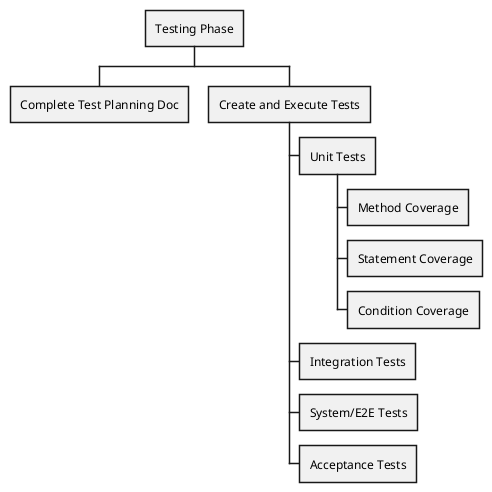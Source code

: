 @startwbs
* Testing Phase


** Complete Test Planning Doc


** Create and Execute Tests

*** Unit Tests
**** Method Coverage
**** Statement Coverage
**** Condition Coverage

*** Integration Tests

*** System/E2E Tests

*** Acceptance Tests
@endwbs
